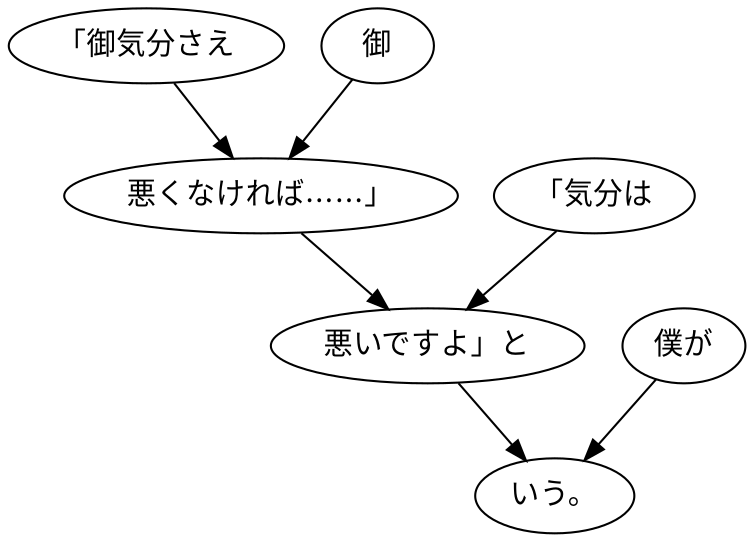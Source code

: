 digraph graph1224 {
	node0 [label="「御気分さえ"];
	node1 [label="御"];
	node2 [label="悪くなければ……」"];
	node3 [label="「気分は"];
	node4 [label="悪いですよ」と"];
	node5 [label="僕が"];
	node6 [label="いう。"];
	node0 -> node2;
	node1 -> node2;
	node2 -> node4;
	node3 -> node4;
	node4 -> node6;
	node5 -> node6;
}
